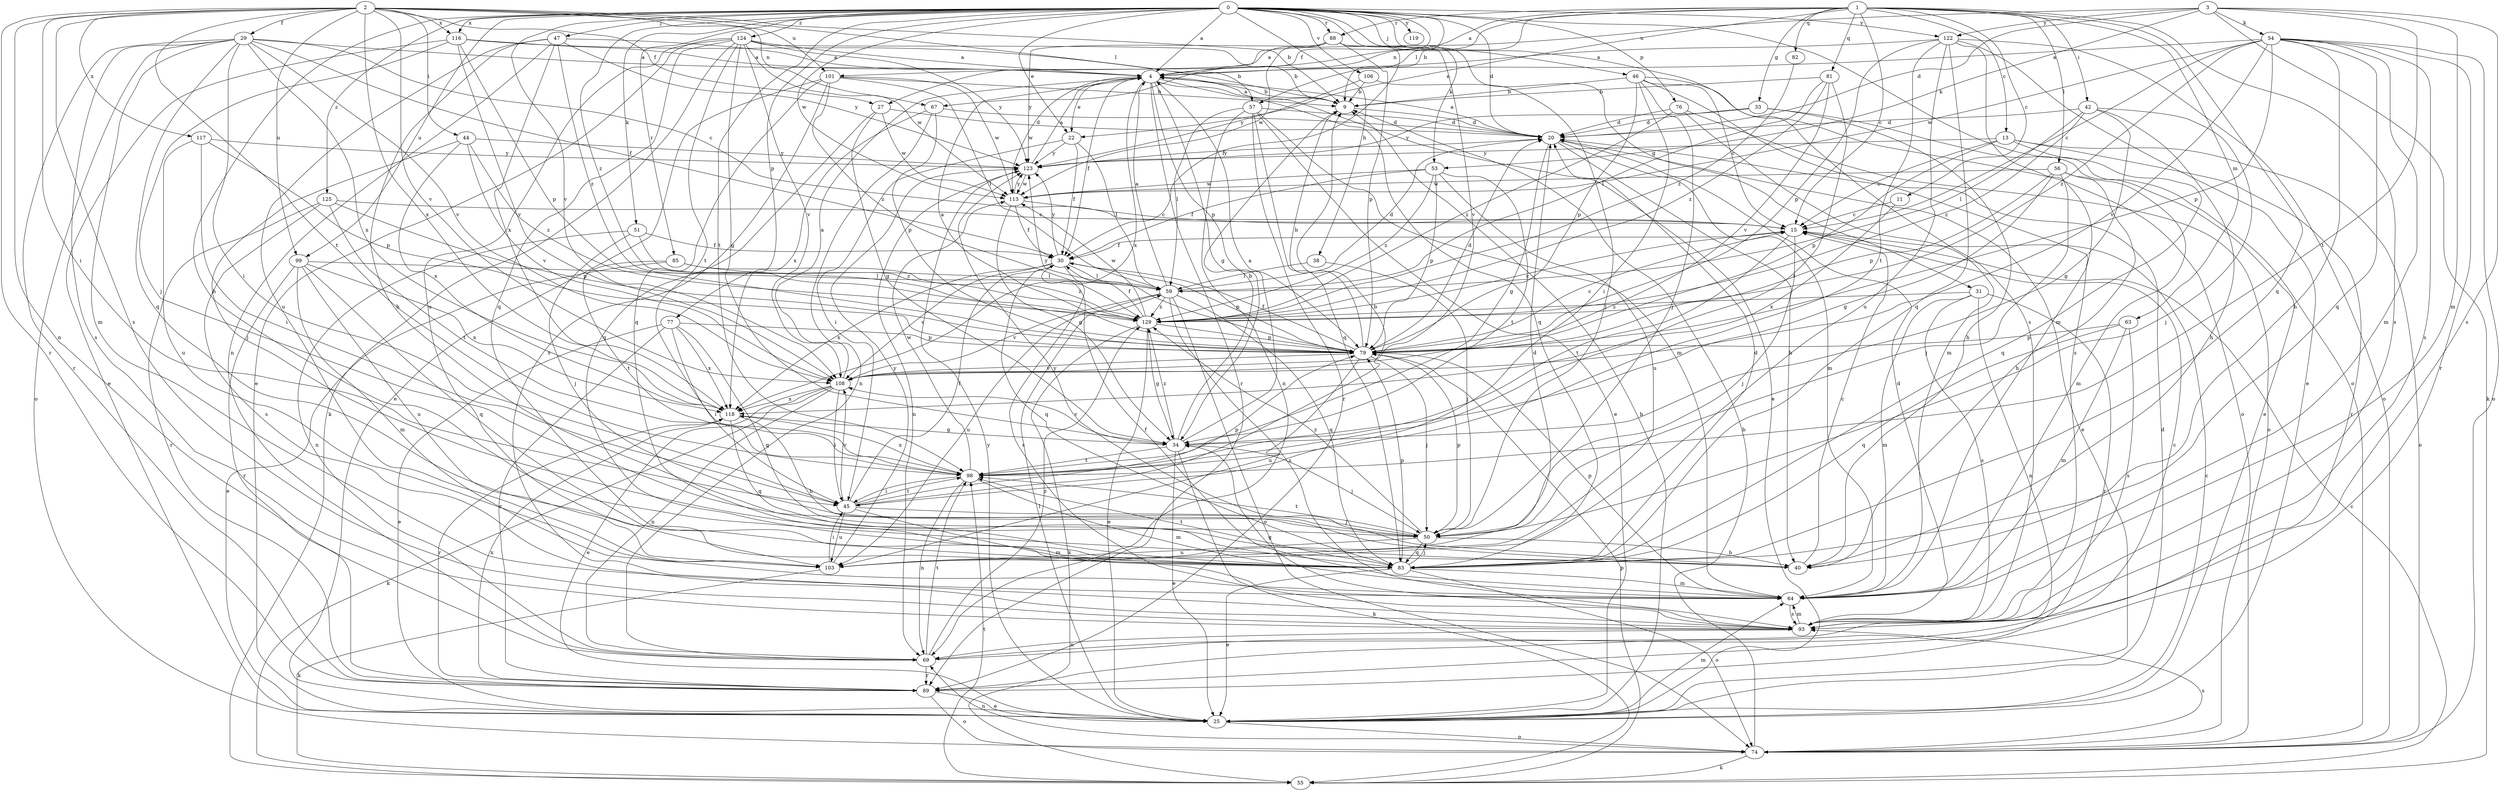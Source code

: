 strict digraph  {
0;
1;
2;
3;
4;
9;
11;
13;
15;
20;
22;
25;
27;
29;
30;
31;
33;
34;
38;
40;
42;
44;
45;
46;
47;
50;
51;
53;
54;
55;
56;
57;
59;
63;
64;
67;
69;
74;
76;
77;
79;
81;
82;
83;
85;
88;
89;
93;
98;
99;
101;
103;
106;
108;
113;
116;
117;
118;
119;
122;
123;
124;
125;
129;
0 -> 4  [label=a];
0 -> 9  [label=b];
0 -> 20  [label=d];
0 -> 22  [label=e];
0 -> 27  [label=f];
0 -> 31  [label=g];
0 -> 38  [label=h];
0 -> 40  [label=h];
0 -> 46  [label=j];
0 -> 47  [label=j];
0 -> 51  [label=k];
0 -> 53  [label=k];
0 -> 74  [label=o];
0 -> 76  [label=p];
0 -> 77  [label=p];
0 -> 85  [label=r];
0 -> 88  [label=r];
0 -> 93  [label=s];
0 -> 98  [label=t];
0 -> 99  [label=u];
0 -> 106  [label=v];
0 -> 108  [label=v];
0 -> 113  [label=w];
0 -> 116  [label=x];
0 -> 119  [label=y];
0 -> 122  [label=y];
0 -> 124  [label=z];
0 -> 125  [label=z];
0 -> 129  [label=z];
1 -> 4  [label=a];
1 -> 11  [label=c];
1 -> 13  [label=c];
1 -> 15  [label=c];
1 -> 22  [label=e];
1 -> 33  [label=g];
1 -> 42  [label=i];
1 -> 56  [label=l];
1 -> 57  [label=l];
1 -> 63  [label=m];
1 -> 67  [label=n];
1 -> 81  [label=q];
1 -> 82  [label=q];
1 -> 83  [label=q];
1 -> 88  [label=r];
1 -> 93  [label=s];
2 -> 9  [label=b];
2 -> 27  [label=f];
2 -> 29  [label=f];
2 -> 44  [label=i];
2 -> 45  [label=i];
2 -> 57  [label=l];
2 -> 67  [label=n];
2 -> 69  [label=n];
2 -> 89  [label=r];
2 -> 93  [label=s];
2 -> 98  [label=t];
2 -> 99  [label=u];
2 -> 101  [label=u];
2 -> 108  [label=v];
2 -> 116  [label=x];
2 -> 117  [label=x];
2 -> 118  [label=x];
3 -> 20  [label=d];
3 -> 53  [label=k];
3 -> 54  [label=k];
3 -> 55  [label=k];
3 -> 64  [label=m];
3 -> 93  [label=s];
3 -> 98  [label=t];
3 -> 101  [label=u];
3 -> 122  [label=y];
4 -> 9  [label=b];
4 -> 22  [label=e];
4 -> 25  [label=e];
4 -> 30  [label=f];
4 -> 34  [label=g];
4 -> 79  [label=p];
4 -> 83  [label=q];
4 -> 89  [label=r];
4 -> 113  [label=w];
4 -> 118  [label=x];
9 -> 4  [label=a];
9 -> 20  [label=d];
11 -> 15  [label=c];
11 -> 118  [label=x];
13 -> 15  [label=c];
13 -> 74  [label=o];
13 -> 79  [label=p];
13 -> 83  [label=q];
13 -> 89  [label=r];
13 -> 123  [label=y];
15 -> 30  [label=f];
15 -> 50  [label=j];
15 -> 98  [label=t];
20 -> 4  [label=a];
20 -> 25  [label=e];
20 -> 34  [label=g];
20 -> 40  [label=h];
20 -> 64  [label=m];
20 -> 123  [label=y];
22 -> 30  [label=f];
22 -> 45  [label=i];
22 -> 59  [label=l];
22 -> 123  [label=y];
25 -> 9  [label=b];
25 -> 15  [label=c];
25 -> 20  [label=d];
25 -> 59  [label=l];
25 -> 64  [label=m];
25 -> 74  [label=o];
25 -> 123  [label=y];
27 -> 20  [label=d];
27 -> 34  [label=g];
27 -> 83  [label=q];
27 -> 113  [label=w];
29 -> 4  [label=a];
29 -> 15  [label=c];
29 -> 30  [label=f];
29 -> 45  [label=i];
29 -> 64  [label=m];
29 -> 74  [label=o];
29 -> 83  [label=q];
29 -> 89  [label=r];
29 -> 93  [label=s];
29 -> 108  [label=v];
29 -> 118  [label=x];
30 -> 59  [label=l];
30 -> 79  [label=p];
30 -> 83  [label=q];
30 -> 93  [label=s];
30 -> 108  [label=v];
30 -> 118  [label=x];
30 -> 123  [label=y];
31 -> 64  [label=m];
31 -> 69  [label=n];
31 -> 89  [label=r];
31 -> 93  [label=s];
31 -> 129  [label=z];
33 -> 20  [label=d];
33 -> 25  [label=e];
33 -> 40  [label=h];
33 -> 123  [label=y];
34 -> 4  [label=a];
34 -> 9  [label=b];
34 -> 25  [label=e];
34 -> 50  [label=j];
34 -> 55  [label=k];
34 -> 98  [label=t];
34 -> 108  [label=v];
34 -> 129  [label=z];
38 -> 50  [label=j];
38 -> 59  [label=l];
40 -> 15  [label=c];
40 -> 123  [label=y];
42 -> 20  [label=d];
42 -> 34  [label=g];
42 -> 40  [label=h];
42 -> 50  [label=j];
42 -> 59  [label=l];
42 -> 129  [label=z];
44 -> 50  [label=j];
44 -> 108  [label=v];
44 -> 118  [label=x];
44 -> 123  [label=y];
44 -> 129  [label=z];
45 -> 9  [label=b];
45 -> 30  [label=f];
45 -> 50  [label=j];
45 -> 64  [label=m];
45 -> 79  [label=p];
45 -> 98  [label=t];
45 -> 103  [label=u];
45 -> 108  [label=v];
46 -> 9  [label=b];
46 -> 15  [label=c];
46 -> 45  [label=i];
46 -> 50  [label=j];
46 -> 74  [label=o];
46 -> 79  [label=p];
46 -> 93  [label=s];
47 -> 4  [label=a];
47 -> 40  [label=h];
47 -> 69  [label=n];
47 -> 103  [label=u];
47 -> 118  [label=x];
47 -> 123  [label=y];
47 -> 129  [label=z];
50 -> 40  [label=h];
50 -> 79  [label=p];
50 -> 83  [label=q];
50 -> 98  [label=t];
50 -> 103  [label=u];
50 -> 129  [label=z];
51 -> 30  [label=f];
51 -> 50  [label=j];
51 -> 69  [label=n];
51 -> 129  [label=z];
53 -> 30  [label=f];
53 -> 79  [label=p];
53 -> 98  [label=t];
53 -> 103  [label=u];
53 -> 113  [label=w];
53 -> 129  [label=z];
54 -> 4  [label=a];
54 -> 15  [label=c];
54 -> 40  [label=h];
54 -> 64  [label=m];
54 -> 74  [label=o];
54 -> 79  [label=p];
54 -> 83  [label=q];
54 -> 89  [label=r];
54 -> 93  [label=s];
54 -> 108  [label=v];
54 -> 113  [label=w];
54 -> 129  [label=z];
55 -> 15  [label=c];
55 -> 79  [label=p];
55 -> 98  [label=t];
56 -> 34  [label=g];
56 -> 40  [label=h];
56 -> 50  [label=j];
56 -> 64  [label=m];
56 -> 79  [label=p];
56 -> 113  [label=w];
57 -> 20  [label=d];
57 -> 25  [label=e];
57 -> 59  [label=l];
57 -> 64  [label=m];
57 -> 69  [label=n];
57 -> 83  [label=q];
57 -> 89  [label=r];
59 -> 4  [label=a];
59 -> 20  [label=d];
59 -> 74  [label=o];
59 -> 83  [label=q];
59 -> 93  [label=s];
59 -> 103  [label=u];
59 -> 108  [label=v];
59 -> 129  [label=z];
63 -> 64  [label=m];
63 -> 79  [label=p];
63 -> 83  [label=q];
63 -> 93  [label=s];
64 -> 30  [label=f];
64 -> 79  [label=p];
64 -> 93  [label=s];
67 -> 20  [label=d];
67 -> 69  [label=n];
67 -> 79  [label=p];
67 -> 118  [label=x];
69 -> 15  [label=c];
69 -> 89  [label=r];
69 -> 98  [label=t];
69 -> 129  [label=z];
74 -> 9  [label=b];
74 -> 55  [label=k];
74 -> 69  [label=n];
74 -> 93  [label=s];
76 -> 20  [label=d];
76 -> 64  [label=m];
76 -> 74  [label=o];
76 -> 129  [label=z];
77 -> 25  [label=e];
77 -> 45  [label=i];
77 -> 79  [label=p];
77 -> 83  [label=q];
77 -> 89  [label=r];
77 -> 118  [label=x];
79 -> 4  [label=a];
79 -> 9  [label=b];
79 -> 15  [label=c];
79 -> 20  [label=d];
79 -> 30  [label=f];
79 -> 50  [label=j];
79 -> 103  [label=u];
79 -> 108  [label=v];
79 -> 123  [label=y];
81 -> 9  [label=b];
81 -> 59  [label=l];
81 -> 98  [label=t];
81 -> 108  [label=v];
81 -> 129  [label=z];
82 -> 129  [label=z];
83 -> 20  [label=d];
83 -> 25  [label=e];
83 -> 50  [label=j];
83 -> 64  [label=m];
83 -> 74  [label=o];
83 -> 79  [label=p];
83 -> 98  [label=t];
85 -> 25  [label=e];
85 -> 59  [label=l];
85 -> 98  [label=t];
85 -> 129  [label=z];
88 -> 4  [label=a];
88 -> 30  [label=f];
88 -> 79  [label=p];
88 -> 108  [label=v];
88 -> 113  [label=w];
88 -> 123  [label=y];
89 -> 25  [label=e];
89 -> 74  [label=o];
89 -> 118  [label=x];
93 -> 20  [label=d];
93 -> 34  [label=g];
93 -> 64  [label=m];
93 -> 69  [label=n];
98 -> 45  [label=i];
98 -> 64  [label=m];
98 -> 69  [label=n];
98 -> 113  [label=w];
98 -> 118  [label=x];
99 -> 59  [label=l];
99 -> 64  [label=m];
99 -> 83  [label=q];
99 -> 89  [label=r];
99 -> 103  [label=u];
99 -> 118  [label=x];
101 -> 9  [label=b];
101 -> 25  [label=e];
101 -> 59  [label=l];
101 -> 83  [label=q];
101 -> 93  [label=s];
101 -> 113  [label=w];
101 -> 129  [label=z];
103 -> 20  [label=d];
103 -> 45  [label=i];
103 -> 55  [label=k];
103 -> 123  [label=y];
106 -> 9  [label=b];
106 -> 50  [label=j];
106 -> 123  [label=y];
108 -> 4  [label=a];
108 -> 25  [label=e];
108 -> 45  [label=i];
108 -> 55  [label=k];
108 -> 69  [label=n];
108 -> 118  [label=x];
113 -> 15  [label=c];
113 -> 30  [label=f];
113 -> 34  [label=g];
113 -> 123  [label=y];
116 -> 4  [label=a];
116 -> 9  [label=b];
116 -> 25  [label=e];
116 -> 50  [label=j];
116 -> 79  [label=p];
116 -> 108  [label=v];
117 -> 45  [label=i];
117 -> 79  [label=p];
117 -> 103  [label=u];
117 -> 123  [label=y];
118 -> 34  [label=g];
118 -> 40  [label=h];
118 -> 83  [label=q];
118 -> 89  [label=r];
122 -> 4  [label=a];
122 -> 25  [label=e];
122 -> 64  [label=m];
122 -> 74  [label=o];
122 -> 79  [label=p];
122 -> 83  [label=q];
122 -> 98  [label=t];
122 -> 103  [label=u];
123 -> 4  [label=a];
123 -> 69  [label=n];
123 -> 113  [label=w];
124 -> 4  [label=a];
124 -> 9  [label=b];
124 -> 25  [label=e];
124 -> 34  [label=g];
124 -> 55  [label=k];
124 -> 83  [label=q];
124 -> 98  [label=t];
124 -> 103  [label=u];
124 -> 108  [label=v];
124 -> 113  [label=w];
124 -> 123  [label=y];
125 -> 15  [label=c];
125 -> 79  [label=p];
125 -> 89  [label=r];
125 -> 93  [label=s];
125 -> 98  [label=t];
129 -> 15  [label=c];
129 -> 25  [label=e];
129 -> 30  [label=f];
129 -> 34  [label=g];
129 -> 55  [label=k];
129 -> 79  [label=p];
129 -> 113  [label=w];
}
